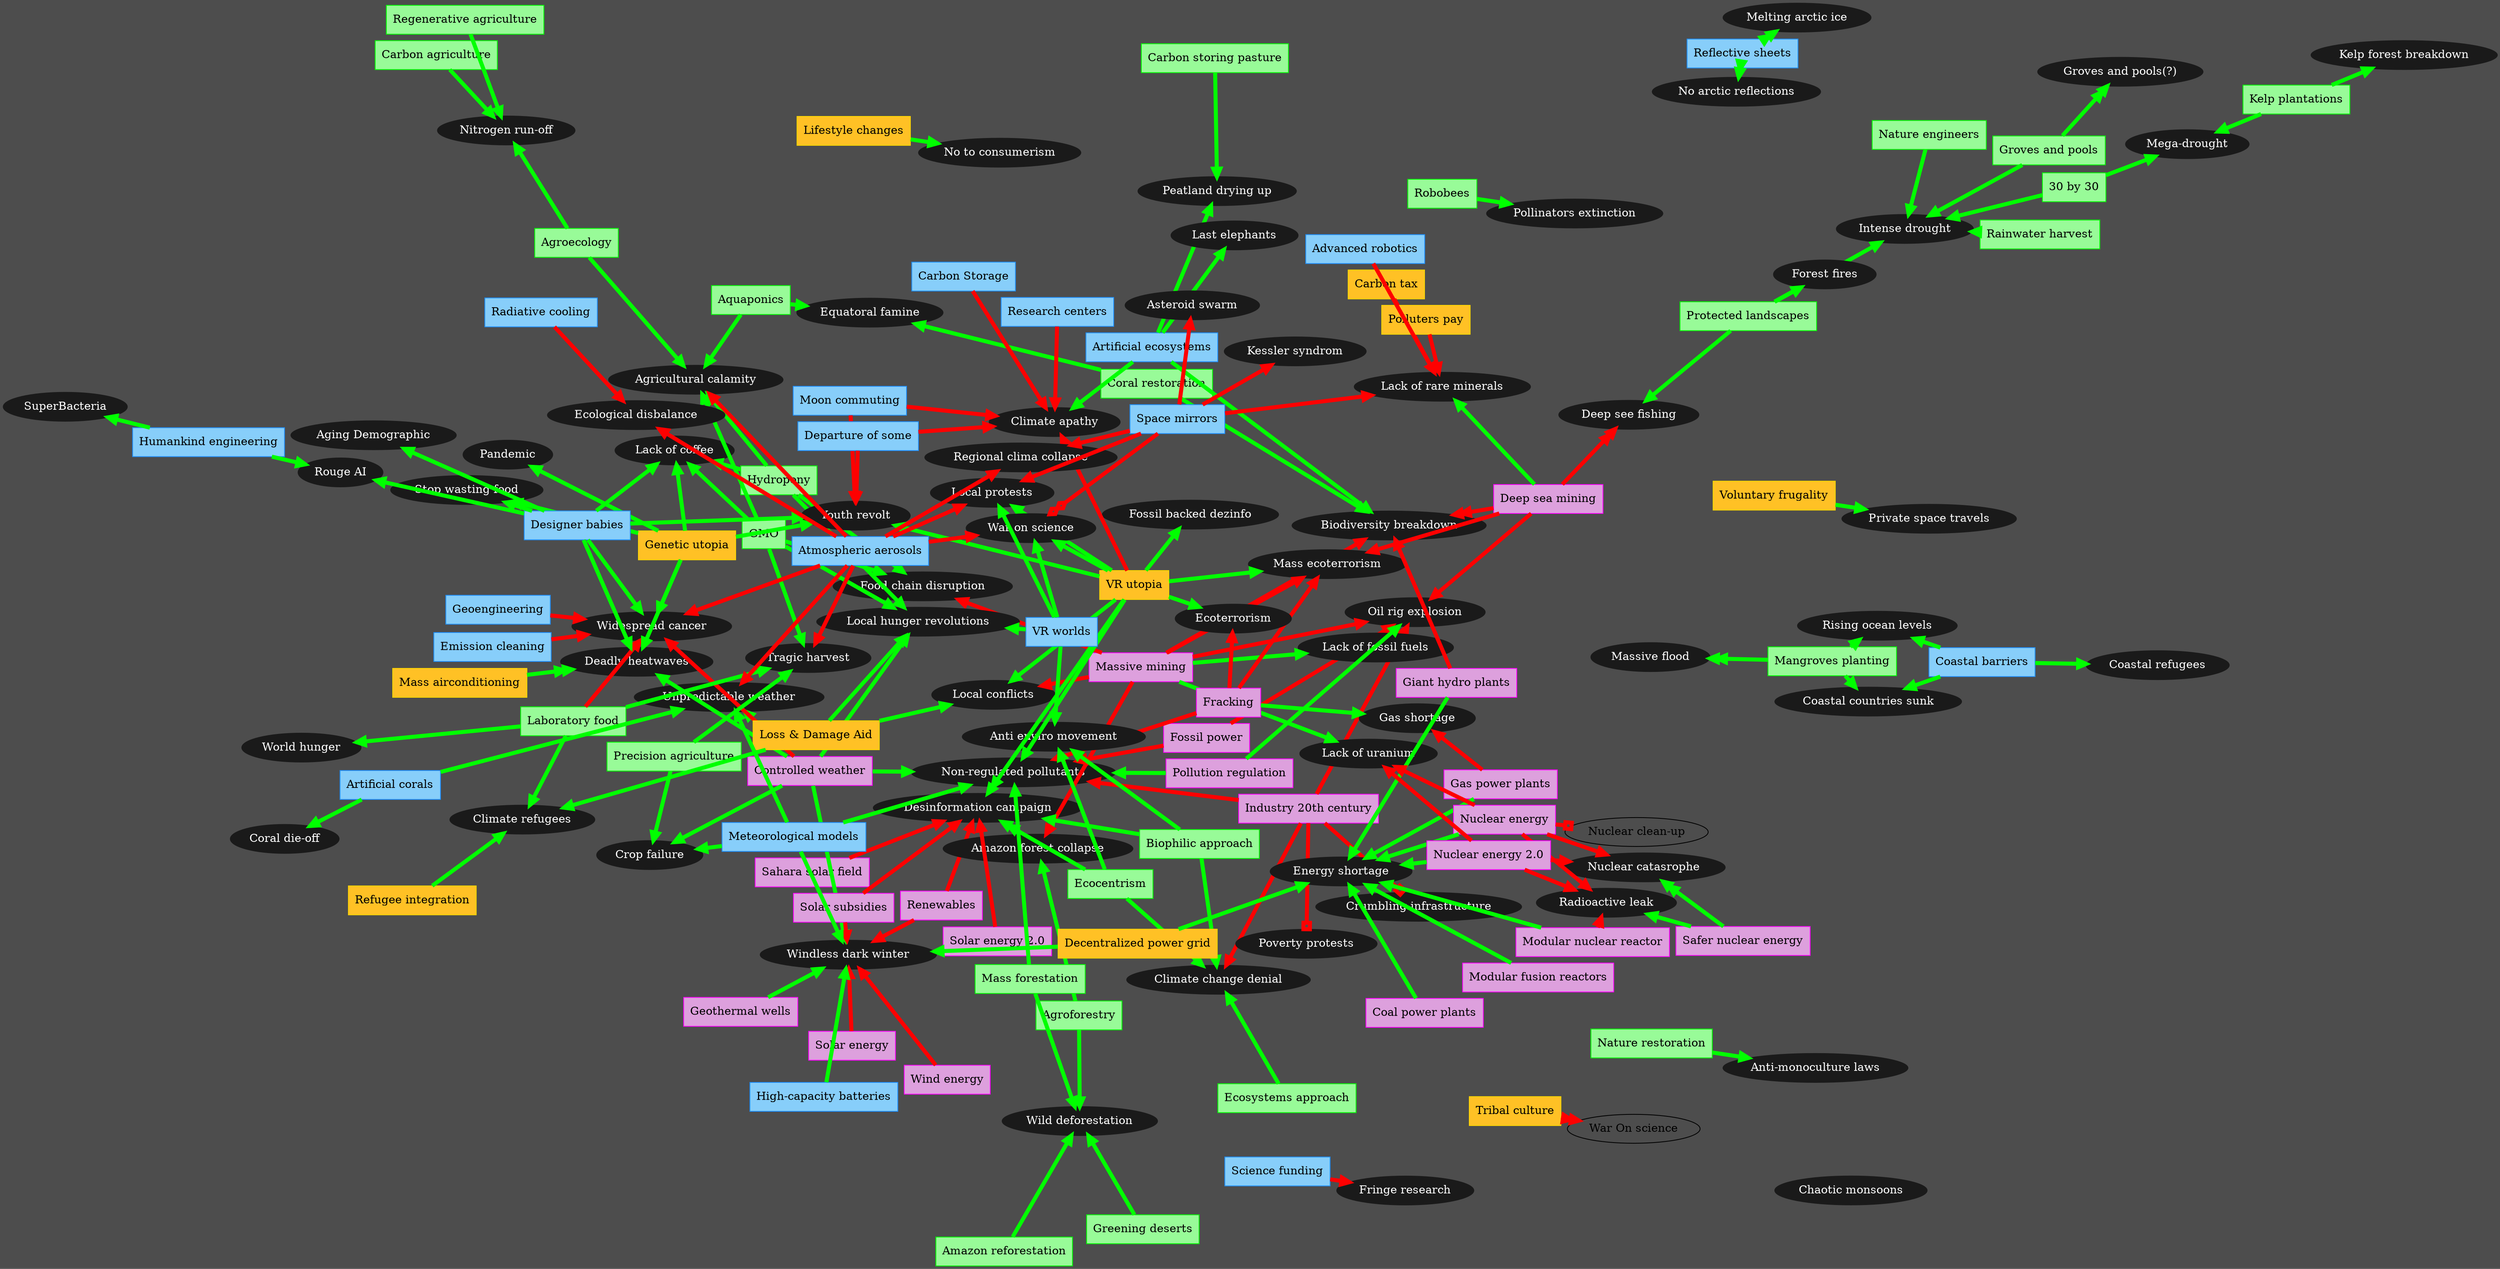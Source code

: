 digraph BeecarbonizeEvents {
  //graph [rankdir="LR",ranksep="5"];
  bgcolor="gray30";
  layout=fdp;
  edge [color="white",penwidth=5];
  subgraph Cards {
    graph [rankdir="LR"];
    label="Cards"
    cluster=false
    subgraph Industry { 
      cluster=false
      color="fuchsia";
      node [color="fuchsia", shape=box, style=filled, fillcolor="plum"];
      "Industry 20th century"
      "Renewables"
      "Fossil power"
      "Wind energy"
      "Massive mining"
      "Coal power plants"
      "Gas power plants"
      "Pollution regulation"
      "Solar energy"
      "Giant hydro plants"
      "Sahara solar field"
      "Controlled weather"
      "Solar subsidies"
      "Nuclear energy"
      "Safer nuclear energy"
      "Nuclear energy 2.0"
      "Modular nuclear reactor"
      "Modular fusion reactors"
      "Deep sea mining"
      "Fracking"
      "Solar energy 2.0"
      "Geothermal wells"
    }
    subgraph Ecosystems { 
      cluster=false
      color="green";
      node [color="green", shape=box, style=filled, fillcolor="palegreen"];
      edge [color="palegreen"];
      "Robobees"
      "Groves and pools"
      "Nature restoration"
      "Protected landscapes"
      "Ecosystems approach"
      "Ecocentrism"
      "Agroecology"
      "Agroforestry"
      "30 by 30"
      "Carbon agriculture"
      "Carbon storing pasture"
      "Precision agriculture"
      "Kelp plantations"
      "Biophilic approach"
      "Hydropony"
      "Mass forestation"
      "Greening deserts"
      "Coral restoration"
      "GMO"
      "Laboratory food"
      "Nature engineers"
      "Mangroves planting"
      "Rainwater harvest"
      "Regenerative agriculture"
      "Aquaponics"
      "Amazon reforestation"
    }
    subgraph People {
      cluster=false
      color="gold";
      node [color="gold", shape=box, style=filled, fillcolor="goldenrod1"];
      edge [color="goldenrod1"];
      "Loss & Damage Aid"
      "Carbon tax"
      "VR utopia"
      "Polluters pay"
      "Decentralized power grid"
      "Refugee integration"
      "Mass airconditioning"
      "Tribal culture"
      "Genetic utopia"
      "Lifestyle changes"
      "Voluntary frugality"
    }
    subgraph Science {
      cluster=false
      color="dodgerblue";
      node [color="dodgerblue", shape=box, style=filled, fillcolor="lightskyblue"];
      edge [color="lightskyblue"];
      "Science funding"
      "Emission cleaning"
      "Research centers"
      "Geoengineering"
      "Artificial ecosystems"
      "Carbon Storage"
      "Meteorological models"
      "Artificial corals"
      "Coastal barriers"
      "Moon commuting"
      "High-capacity batteries"
      "Departure of some"
      "Reflective sheets"
      "Designer babies"
      "Advanced robotics"
      "Atmospheric aerosols"
      "Humankind engineering"
      "Radiative cooling"
      "Space mirrors"
      "VR worlds"
    }
  }
  subgraph Events {
    cluster=false
    label="Events";
    node [color="gold3",shape=ellipse,style=filled,color="gray10",fontcolor="white"];
    edge [color="gold3"];
    "Climate change denial"
    "Oil rig explosion"
    "Non-regulated pollutants"
    "Desinformation campaign"
    "Windless dark winter"
    "Lack of fossil fuels"
    "Amazon forest collapse"
    "Local conflicts"
    "Biodiversity breakdown"
    "Mass ecoterrorism"
    "Ecoterrorism"
    "Deep see fishing"
    "Lack of uranium"
    "Gas shortage"
    "Lack of rare minerals"
    "Unpredictable weather"
    "Local hunger revolutions"
    "Deadly heatwaves"
    "Widespread cancer"
    "Crop failure"
    "Nuclear catasrophe"
    "Radioactive leak"
    "Pollinators extinction"
    "Groves and pools(?)"
    "Intense drought"
    "Anti-monoculture laws"
    "Forest fires"
    "Anti enviro movement"
    "Wild deforestation"
    "Mega-drought"
    "Peatland drying up"
    "Crop failure"
    "Tragic harvest"
    "Kelp forest breakdown"
    "Lack of coffee"
    "Food chain disruption"
    "Coral die-off"
    "Climate refugees"
    "World hunger"
    "Massive flood"
    "Rising ocean levels"
    "Coastal countries sunk"
    "Fossil backed dezinfo"
    "Youth revolt"
    "Climate apathy"
    "Energy shortage"
    "Chaotic monsoons"
    "Fringe research"
    "Last elephants"
    "Coral die-off"
    "Coastal refugees"
    "Melting arctic ice"
    "No arctic reflections"
    "Equatoral famine"
    "Stop wasting food"
    "Aging Demographic"
    "Pandemic"
    "Local protests"
    "Agricultural calamity"
    "Nitrogen run-off"
    "No to consumerism"
    "Private space travels"
    "Regional clima collapse"
    "Ecological disbalance"
    "Rouge AI"
    "SuperBacteria"
    "Kessler syndrom"
    "Asteroid swarm"
    "War on science"
    "Crumbling infrastructure"
    "Poverty protests"
  }
  "Industry 20th century" -> "Climate change denial" [color="red"]
  "Industry 20th century" -> "Oil rig explosion" [color="red"]
  "Industry 20th century" -> "Non-regulated pollutants" [color="red"]
  "Industry 20th century" -> "Crumbling infrastructure" [color="red",arrowhead=obox]
  "Industry 20th century" -> "Poverty protests" [color="red",arrowhead=obox]
  "Renewables" -> "Desinformation campaign" [color="red"]
  "Renewables" -> "Windless dark winter" [color="red"]
  "Fossil power" -> "Oil rig explosion" [color="red"]
  "Fossil power" -> "Non-regulated pollutants" [color="red"]
  "Wind energy" -> "Windless dark winter" [color="red"]
  "Massive mining" -> "Lack of fossil fuels" [color="green"]
  "Massive mining" -> "Amazon forest collapse" [color="red"]
  "Massive mining" -> "Local conflicts" [color="red"]
  "Massive mining" -> "Biodiversity breakdown" [color="red"]
  "Massive mining" -> "Food chain disruption" [color="red"]
  "Massive mining" -> "Mass ecoterrorism" [color="red"]
  "Massive mining" -> "Lack of uranium" [color="green"]
  "Massive mining" -> "Oil rig explosion" [color="red"]
  "Gas power plants" -> "Gas shortage" [color="red"]
  "Gas power plants" -> "Energy shortage" [color="green"]
  "Pollution regulation" -> "Oil rig explosion" [color="green"]
  "Pollution regulation" -> "Non-regulated pollutants" [color="green"]
  "Solar energy" -> "Windless dark winter" [color="red"]
  "Giant hydro plants" -> "Biodiversity breakdown" [color="red"]
  "Giant hydro plants" -> "Energy shortage" [color="green"]
  "Sahara solar field" -> "Desinformation campaign" [color="red"]
  "Controlled weather" -> "Non-regulated pollutants" [color="green"]
  "Controlled weather" -> "Unpredictable weather" [color="green"]
  "Controlled weather" -> "Local hunger revolutions" [color="green"]
  "Controlled weather" -> "Deadly heatwaves" [color="green"]
  "Controlled weather" -> "Widespread cancer" [color="red"]
  "Controlled weather" -> "Crop failure" [color="green"]
  "Controlled weather" -> "Windless dark winter" [color="green"]
  "Solar subsidies" -> "Desinformation campaign" [color="red"]
  "Solar subsidies" -> "Windless dark winter" [color="red"]
  "Nuclear energy" -> "Nuclear catasrophe" [color="red"]
  "Nuclear energy" -> "Lack of uranium" [color="red"]
  "Nuclear energy" -> "Radioactive leak" [color="red"]
  "Nuclear energy" -> "Energy shortage" [color="green"]
  "Nuclear energy" -> "Nuclear clean-up" [color="red",arrowhead=obox]
  "Safer nuclear energy" -> "Nuclear catasrophe" [color="green",arrowhead=normalnormal]
  "Safer nuclear energy" -> "Radioactive leak" [color="green"]
  "Nuclear energy 2.0" -> "Nuclear catasrophe" [color="red"]
  "Nuclear energy 2.0" -> "Lack of uranium" [color="red"]
  "Nuclear energy 2.0" -> "Radioactive leak" [color="red"]
  "Nuclear energy 2.0" -> "Energy shortage" [color="green"]
  "Modular nuclear reactor" -> "Radioactive leak" [color="red"]
  "Modular nuclear reactor" -> "Energy shortage" [color="green"]
  "Modular fusion reactors" -> "Energy shortage" [color="green"]
  "Deep sea mining" -> "Biodiversity breakdown" [color="red",arrowhead=normalnormal]
  "Deep sea mining" -> "Deep see fishing" [color="red",arrowhead=normalnormal]
  "Deep sea mining" -> "Mass ecoterrorism" [color="red"]
  "Deep sea mining" -> "Lack of rare minerals" [color="green"]
  "Deep sea mining" -> "Oil rig explosion" [color="red"]
  "Fracking" -> "Gas shortage" [color="green"]
  "Fracking" -> "Mass ecoterrorism" [color="red"]
  "Fracking" -> "Ecoterrorism" [color="red"]
  "Fracking" -> "Non-regulated pollutants" [color="red"]
  "Solar energy 2.0" -> "Desinformation campaign" [color="red"]
  "Geothermal wells" -> "Windless dark winter" [color="green"]
  "Robobees" -> "Pollinators extinction" [color="green"]
  "Groves and pools" -> "Groves and pools(?)" [color="green",arrowhead=normalnormal]
  "Groves and pools" -> "Intense drought" [color="green"]
  "Nature restoration" -> "Anti-monoculture laws" [color="green"]
  "Protected landscapes" -> "Intense drought" [color="green"]
  "Protected landscapes" -> "Forest fires" [color="green"]
  "Protected landscapes" -> "Deep see fishing" [color="green"]
  "Ecosystems approach" -> "Climate change denial" [color="green"]
  "Ecocentrism" -> "Climate change denial" [color="green"]
  "Ecocentrism" -> "Anti enviro movement" [color="green"]
  "Ecocentrism" -> "Desinformation campaign" [color="green",arrowhead=normalnormal]
  "Agroecology" -> "Agricultural calamity" [color="green"]
  "Agroecology" -> "Nitrogen run-off" [color="green"]
  "Agroforestry" -> "Wild deforestation" [color="green"]
  "Agroforestry" -> "Amazon forest collapse" [color="green"]
  "30 by 30" -> "Intense drought" [color="green"]
  "30 by 30" -> "Mega-drought" [color="green"]
  "Carbon agriculture" -> "Nitrogen run-off" [color="green"]
  "Carbon storing pasture" -> "Peatland drying up" [color="green"]
  "Precision agriculture" -> "Crop failure" [color="green"]
  "Precision agriculture" -> "Tragic harvest" [color="green"]
  "Kelp plantations" -> "Kelp forest breakdown" [color="green"]
  "Kelp plantations" -> "Mega-drought" [color="green"]
  "Biophilic approach" -> "Climate change denial" [color="green"]
  "Biophilic approach" -> "Anti enviro movement" [color="green"]
  "Biophilic approach" -> "Desinformation campaign" [color="green",arrohead=normalnormal]
  "Hydropony" -> "Lack of coffee" [color="green"]
  "Hydropony" -> "Local hunger revolutions" [color="green"]
  "Hydropony" -> "Food chain disruption" [color="green"]
  "Hydropony" -> "Agricultural calamity" [color="green"]
  "Mass forestation" -> "Wild deforestation" [color="green"]
  "Mass forestation" -> "Non-regulated pollutants" [color="green"]
  "Greening deserts" -> "Wild deforestation" [color="green"]
  "Coral restoration" -> "Biodiversity breakdown" [color="green"]
  "Coral restoration" -> "Equatoral famine" [color="green"]
  "GMO" -> "Lack of coffee" [color="green"]
  "GMO" -> "Local hunger revolutions" [color="green"]
  "GMO" -> "Tragic harvest" [color="green"]
  "GMO" -> "Food chain disruption" [color="green"]
  "GMO" -> "Agricultural calamity" [color="green"]
  "Laboratory food" -> "Tragic harvest" [color="green"]
  "Laboratory food" -> "Climate refugees" [color="green"]
  "Laboratory food" -> "World hunger" [color="green"]
  "Laboratory food" -> "Widespread cancer" [color="red"]
  "Nature engineers" -> "Intense drought" [color="green"]
  "Mangroves planting" -> "Massive flood" [color="green",arrowhead=normalnormal]
  "Mangroves planting" -> "Rising ocean levels" [color="green"]
  "Mangroves planting" -> "Coastal countries sunk" [color="green"]
  "Rainwater harvest" -> "Intense drought" [color="green"]
  "Regenerative agriculture" -> "Nitrogen run-off" [color="green"]
  "Aquaponics" -> "Equatoral famine" [color="green"]
  "Aquaponics" -> "Agricultural calamity" [color="green"]
  "Amazon reforestation" -> "Wild deforestation" [color="green"]
  "Loss & Damage Aid" -> "Local conflicts" [color="green"]
  "Loss & Damage Aid" -> "Local hunger revolutions" [color="green"]
  "Loss & Damage Aid" -> "Climate refugees" [color="green"]
  "Carbon tax" -> "Lack of rare minerals" [color="red"]
  "VR utopia" -> "Non-regulated pollutants" [color="green"]
  "VR utopia" -> "Desinformation campaign" [color="green",arrowhead=normalnormal]
  "VR utopia" -> "Fossil backed dezinfo" [color="green"]
  "VR utopia" -> "Local conflicts" [color="green"]
  "VR utopia" -> "Youth revolt" [color="green"]
  "VR utopia" -> "Climate apathy" [color="red"]
  "VR utopia" -> "Ecoterrorism" [color="green"]
  "VR utopia" -> "Mass ecoterrorism" [color="green"]
  "VR utopia" -> "Local protests" [color="green"]
  "VR utopia" -> "War on science" [color="green"]
  "Polluters pay" -> "Lack of rare minerals" [color="red"]
  "Decentralized power grid" -> "Windless dark winter" [color="green"]
  "Decentralized power grid" -> "Energy shortage" [color="green"]
  "Coal power plants" -> "Energy shortage" [color="green"]
  "Refugee integration" -> "Climate refugees" [color="green"]
  "Mass airconditioning" -> "Deadly heatwaves" [color="green",arrowhead=normalnormal]
  "Tribal culture" -> "War On science" [color="red",arrowhead=normalnormal]
  "Genetic utopia" -> "Deadly heatwaves" [color="green"]
  "Genetic utopia" -> "Widespread cancer" [color="green"]
  "Genetic utopia" -> "Stop wasting food" [color="green"]
  "Genetic utopia" -> "Lack of coffee" [color="green"]
  "Genetic utopia" -> "Youth revolt" [color="green"]
  "Genetic utopia" -> "Pandemic" [color="green"]
  "Lifestyle changes" -> "No to consumerism" [color="green"]
  "Voluntary frugality" -> "Private space travels" [color="green"]
  "Science funding" -> "Fringe research" [color="red"]
  "Emission cleaning" -> "Widespread cancer" [color="red"]
  "Research centers" -> "Climate apathy" [color="red"]
  "Geoengineering" -> "Widespread cancer" [color="red"]
  "Artificial ecosystems" -> "Peatland drying up" [color="green"]
  "Artificial ecosystems" -> "Climate apathy" [color="green"]
  "Artificial ecosystems" -> "Biodiversity breakdown" [color="green"]
  "Artificial ecosystems" -> "Last elephants" [color="green"]
  "Carbon Storage" -> "Climate apathy" [color="red"]
  "Meteorological models" -> "Non-regulated pollutants" [color="green"]
  "Meteorological models" -> "Unpredictable weather" [color="green"]
  "Meteorological models" -> "Crop failure" [color="green"]
  "Meteorological models" -> "Windless dark winter" [color="green"]
  "Artificial corals" -> "Unpredictable weather" [color="green"]
  "Artificial corals" -> "Coral die-off" [color="green"]
  "Coastal barriers" -> "Rising ocean levels" [color="green"]
  "Coastal barriers" -> "Coastal countries sunk" [color="green"]
  "Coastal barriers" -> "Coastal refugees" [color="green"]
  "Moon commuting" -> "Climate apathy" [color="red"]
  "Moon commuting" -> "Youth revolt" [color="red"]
  "High-capacity batteries" -> "Windless dark winter" [color="green"]
  "Departure of some" -> "Climate apathy" [color="red"]
  "Departure of some" -> "Youth revolt" [color="red"]
  "Reflective sheets" -> "Melting arctic ice" [color="green",arrowhead=normalnormal]
  "Reflective sheets" -> "No arctic reflections" [color="green",arrowhead=normalnormal]
  "Designer babies" -> "Deadly heatwaves" [color="green"]
  "Designer babies" -> "Widespread cancer" [color="green"]
  "Designer babies" -> "Stop wasting food" [color="green"]
  "Designer babies" -> "Lack of coffee" [color="green"]
  "Designer babies" -> "Youth revolt" [color="green"]
  "Designer babies" -> "Aging Demographic" [color="green"]
  "Designer babies" -> "Rouge AI" [color="green"]
  "Advanced robotics" -> "Lack of rare minerals" [color="red"]
  "Atmospheric aerosols" -> "Widespread cancer" [color="red"]
  "Atmospheric aerosols" -> "Unpredictable weather" [color="red"]
  "Atmospheric aerosols" -> "Regional clima collapse" [color="red"]
  "Atmospheric aerosols" -> "Ecological disbalance" [color="red"]
  "Atmospheric aerosols" -> "Agricultural calamity" [color="red"]
  "Atmospheric aerosols" -> "War on science" [color="red"]
  "Atmospheric aerosols" -> "Tragic harvest" [color="red"]
  "Atmospheric aerosols" -> "Local protests" [color="red"]
  "Humankind engineering" -> "SuperBacteria" [color="green"]
  "Humankind engineering" -> "Rouge AI" [color="green"]
  "Radiative cooling" -> "Ecological disbalance" [color="red"]
  "Space mirrors" -> "Kessler syndrom" [color="red"]
  "Space mirrors" -> "Regional clima collapse" [color="red"]
  "Space mirrors" -> "Asteroid swarm" [color="red"]
  "Space mirrors" -> "Local protests" [color="red"]
  "Space mirrors" -> "Lack of rare minerals" [color="red"]
  "Space mirrors" -> "War on science" [color="red",arrowhead=odiamondodiamond] // could be chance, but had simultaneous creation.
  "VR worlds" -> "Local protests" [color="green"]
  "VR worlds" -> "War on science" [color="green"]
  "VR worlds" -> "Local hunger revolutions" [color="green"]
  "VR worlds" -> "Anti enviro movement" [color="green"]
}
